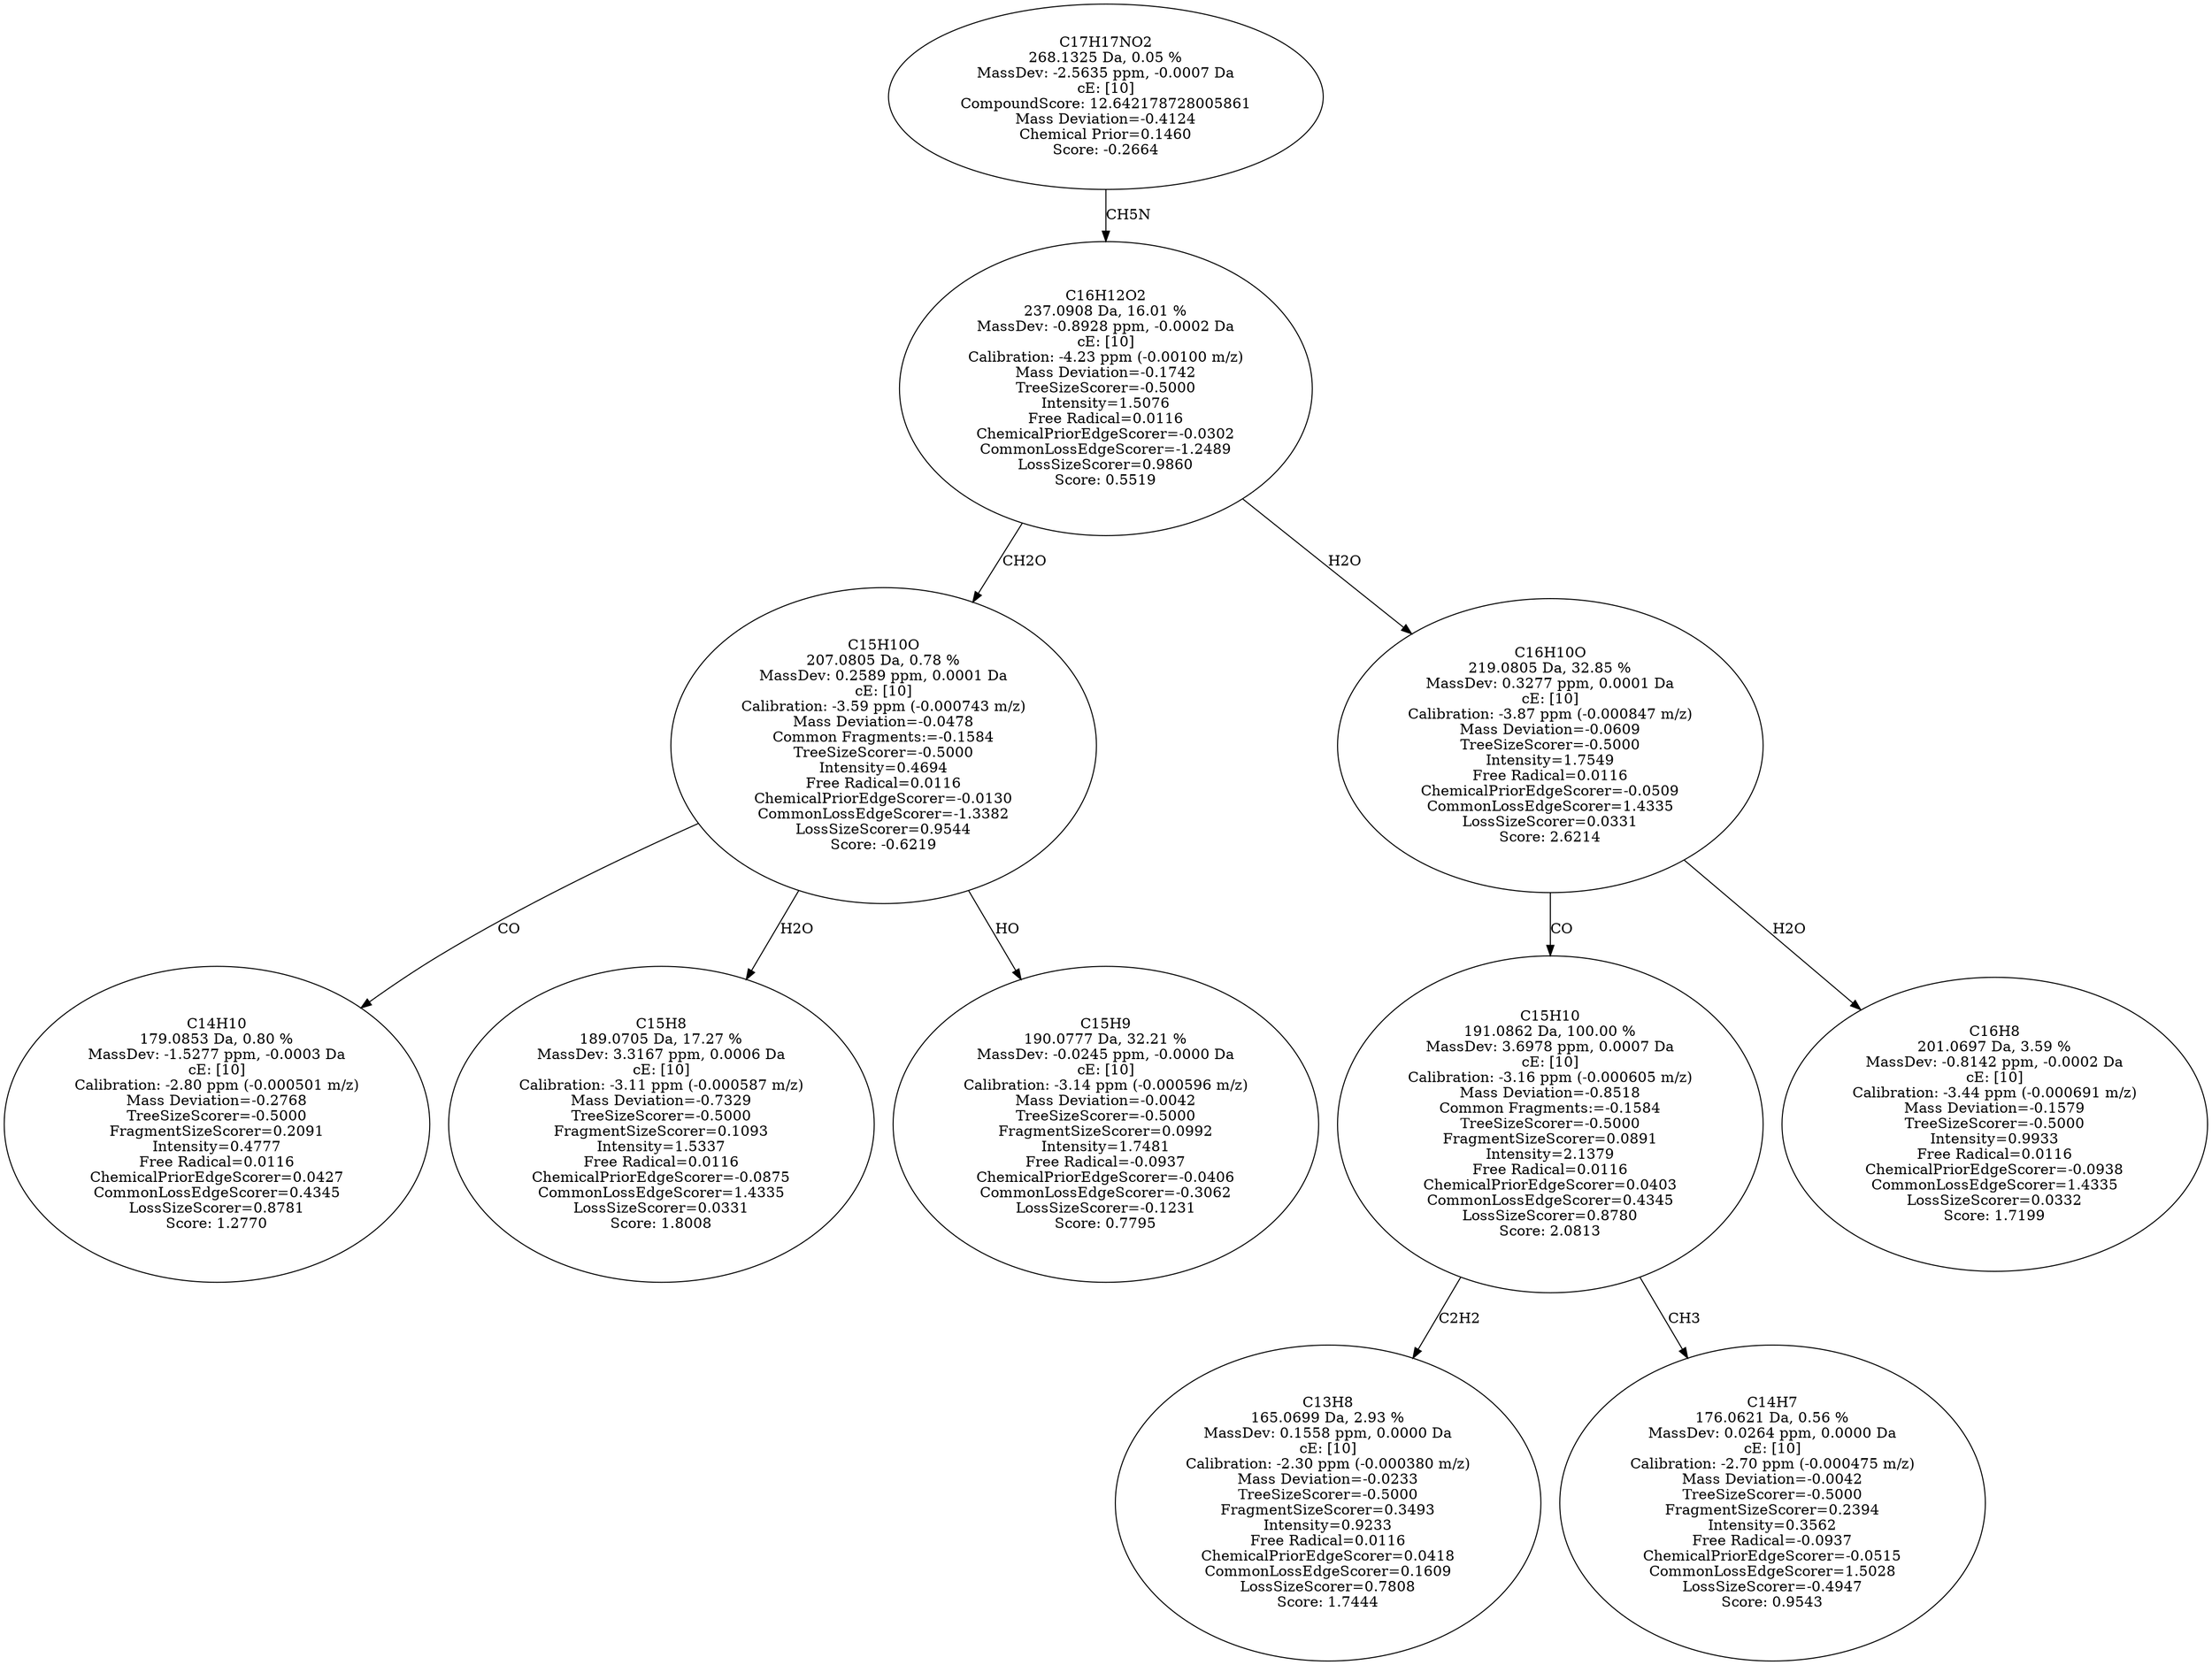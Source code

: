 strict digraph {
v1 [label="C14H10\n179.0853 Da, 0.80 %\nMassDev: -1.5277 ppm, -0.0003 Da\ncE: [10]\nCalibration: -2.80 ppm (-0.000501 m/z)\nMass Deviation=-0.2768\nTreeSizeScorer=-0.5000\nFragmentSizeScorer=0.2091\nIntensity=0.4777\nFree Radical=0.0116\nChemicalPriorEdgeScorer=0.0427\nCommonLossEdgeScorer=0.4345\nLossSizeScorer=0.8781\nScore: 1.2770"];
v2 [label="C15H8\n189.0705 Da, 17.27 %\nMassDev: 3.3167 ppm, 0.0006 Da\ncE: [10]\nCalibration: -3.11 ppm (-0.000587 m/z)\nMass Deviation=-0.7329\nTreeSizeScorer=-0.5000\nFragmentSizeScorer=0.1093\nIntensity=1.5337\nFree Radical=0.0116\nChemicalPriorEdgeScorer=-0.0875\nCommonLossEdgeScorer=1.4335\nLossSizeScorer=0.0331\nScore: 1.8008"];
v3 [label="C15H9\n190.0777 Da, 32.21 %\nMassDev: -0.0245 ppm, -0.0000 Da\ncE: [10]\nCalibration: -3.14 ppm (-0.000596 m/z)\nMass Deviation=-0.0042\nTreeSizeScorer=-0.5000\nFragmentSizeScorer=0.0992\nIntensity=1.7481\nFree Radical=-0.0937\nChemicalPriorEdgeScorer=-0.0406\nCommonLossEdgeScorer=-0.3062\nLossSizeScorer=-0.1231\nScore: 0.7795"];
v4 [label="C15H10O\n207.0805 Da, 0.78 %\nMassDev: 0.2589 ppm, 0.0001 Da\ncE: [10]\nCalibration: -3.59 ppm (-0.000743 m/z)\nMass Deviation=-0.0478\nCommon Fragments:=-0.1584\nTreeSizeScorer=-0.5000\nIntensity=0.4694\nFree Radical=0.0116\nChemicalPriorEdgeScorer=-0.0130\nCommonLossEdgeScorer=-1.3382\nLossSizeScorer=0.9544\nScore: -0.6219"];
v5 [label="C13H8\n165.0699 Da, 2.93 %\nMassDev: 0.1558 ppm, 0.0000 Da\ncE: [10]\nCalibration: -2.30 ppm (-0.000380 m/z)\nMass Deviation=-0.0233\nTreeSizeScorer=-0.5000\nFragmentSizeScorer=0.3493\nIntensity=0.9233\nFree Radical=0.0116\nChemicalPriorEdgeScorer=0.0418\nCommonLossEdgeScorer=0.1609\nLossSizeScorer=0.7808\nScore: 1.7444"];
v6 [label="C14H7\n176.0621 Da, 0.56 %\nMassDev: 0.0264 ppm, 0.0000 Da\ncE: [10]\nCalibration: -2.70 ppm (-0.000475 m/z)\nMass Deviation=-0.0042\nTreeSizeScorer=-0.5000\nFragmentSizeScorer=0.2394\nIntensity=0.3562\nFree Radical=-0.0937\nChemicalPriorEdgeScorer=-0.0515\nCommonLossEdgeScorer=1.5028\nLossSizeScorer=-0.4947\nScore: 0.9543"];
v7 [label="C15H10\n191.0862 Da, 100.00 %\nMassDev: 3.6978 ppm, 0.0007 Da\ncE: [10]\nCalibration: -3.16 ppm (-0.000605 m/z)\nMass Deviation=-0.8518\nCommon Fragments:=-0.1584\nTreeSizeScorer=-0.5000\nFragmentSizeScorer=0.0891\nIntensity=2.1379\nFree Radical=0.0116\nChemicalPriorEdgeScorer=0.0403\nCommonLossEdgeScorer=0.4345\nLossSizeScorer=0.8780\nScore: 2.0813"];
v8 [label="C16H8\n201.0697 Da, 3.59 %\nMassDev: -0.8142 ppm, -0.0002 Da\ncE: [10]\nCalibration: -3.44 ppm (-0.000691 m/z)\nMass Deviation=-0.1579\nTreeSizeScorer=-0.5000\nIntensity=0.9933\nFree Radical=0.0116\nChemicalPriorEdgeScorer=-0.0938\nCommonLossEdgeScorer=1.4335\nLossSizeScorer=0.0332\nScore: 1.7199"];
v9 [label="C16H10O\n219.0805 Da, 32.85 %\nMassDev: 0.3277 ppm, 0.0001 Da\ncE: [10]\nCalibration: -3.87 ppm (-0.000847 m/z)\nMass Deviation=-0.0609\nTreeSizeScorer=-0.5000\nIntensity=1.7549\nFree Radical=0.0116\nChemicalPriorEdgeScorer=-0.0509\nCommonLossEdgeScorer=1.4335\nLossSizeScorer=0.0331\nScore: 2.6214"];
v10 [label="C16H12O2\n237.0908 Da, 16.01 %\nMassDev: -0.8928 ppm, -0.0002 Da\ncE: [10]\nCalibration: -4.23 ppm (-0.00100 m/z)\nMass Deviation=-0.1742\nTreeSizeScorer=-0.5000\nIntensity=1.5076\nFree Radical=0.0116\nChemicalPriorEdgeScorer=-0.0302\nCommonLossEdgeScorer=-1.2489\nLossSizeScorer=0.9860\nScore: 0.5519"];
v11 [label="C17H17NO2\n268.1325 Da, 0.05 %\nMassDev: -2.5635 ppm, -0.0007 Da\ncE: [10]\nCompoundScore: 12.642178728005861\nMass Deviation=-0.4124\nChemical Prior=0.1460\nScore: -0.2664"];
v4 -> v1 [label="CO"];
v4 -> v2 [label="H2O"];
v4 -> v3 [label="HO"];
v10 -> v4 [label="CH2O"];
v7 -> v5 [label="C2H2"];
v7 -> v6 [label="CH3"];
v9 -> v7 [label="CO"];
v9 -> v8 [label="H2O"];
v10 -> v9 [label="H2O"];
v11 -> v10 [label="CH5N"];
}